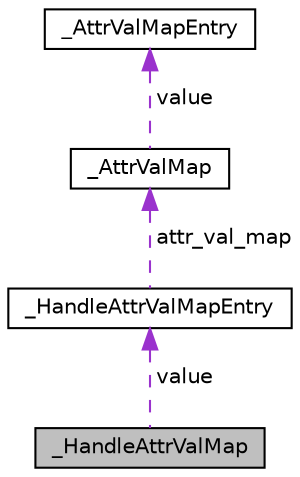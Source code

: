 digraph "_HandleAttrValMap"
{
  edge [fontname="Helvetica",fontsize="10",labelfontname="Helvetica",labelfontsize="10"];
  node [fontname="Helvetica",fontsize="10",shape=record];
  Node1 [label="_HandleAttrValMap",height=0.2,width=0.4,color="black", fillcolor="grey75", style="filled", fontcolor="black"];
  Node2 -> Node1 [dir="back",color="darkorchid3",fontsize="10",style="dashed",label=" value" ];
  Node2 [label="_HandleAttrValMapEntry",height=0.2,width=0.4,color="black", fillcolor="white", style="filled",URL="$struct___handle_attr_val_map_entry.html"];
  Node3 -> Node2 [dir="back",color="darkorchid3",fontsize="10",style="dashed",label=" attr_val_map" ];
  Node3 [label="_AttrValMap",height=0.2,width=0.4,color="black", fillcolor="white", style="filled",URL="$struct___attr_val_map.html"];
  Node4 -> Node3 [dir="back",color="darkorchid3",fontsize="10",style="dashed",label=" value" ];
  Node4 [label="_AttrValMapEntry",height=0.2,width=0.4,color="black", fillcolor="white", style="filled",URL="$struct___attr_val_map_entry.html"];
}
